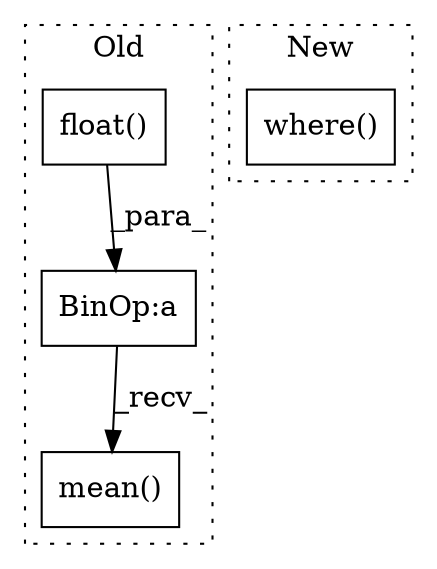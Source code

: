 digraph G {
subgraph cluster0 {
1 [label="mean()" a="75" s="5658" l="36" shape="box"];
3 [label="float()" a="75" s="5513" l="22" shape="box"];
4 [label="BinOp:a" a="82" s="5667" l="3" shape="box"];
label = "Old";
style="dotted";
}
subgraph cluster1 {
2 [label="where()" a="75" s="5546,5568" l="12,1" shape="box"];
label = "New";
style="dotted";
}
3 -> 4 [label="_para_"];
4 -> 1 [label="_recv_"];
}